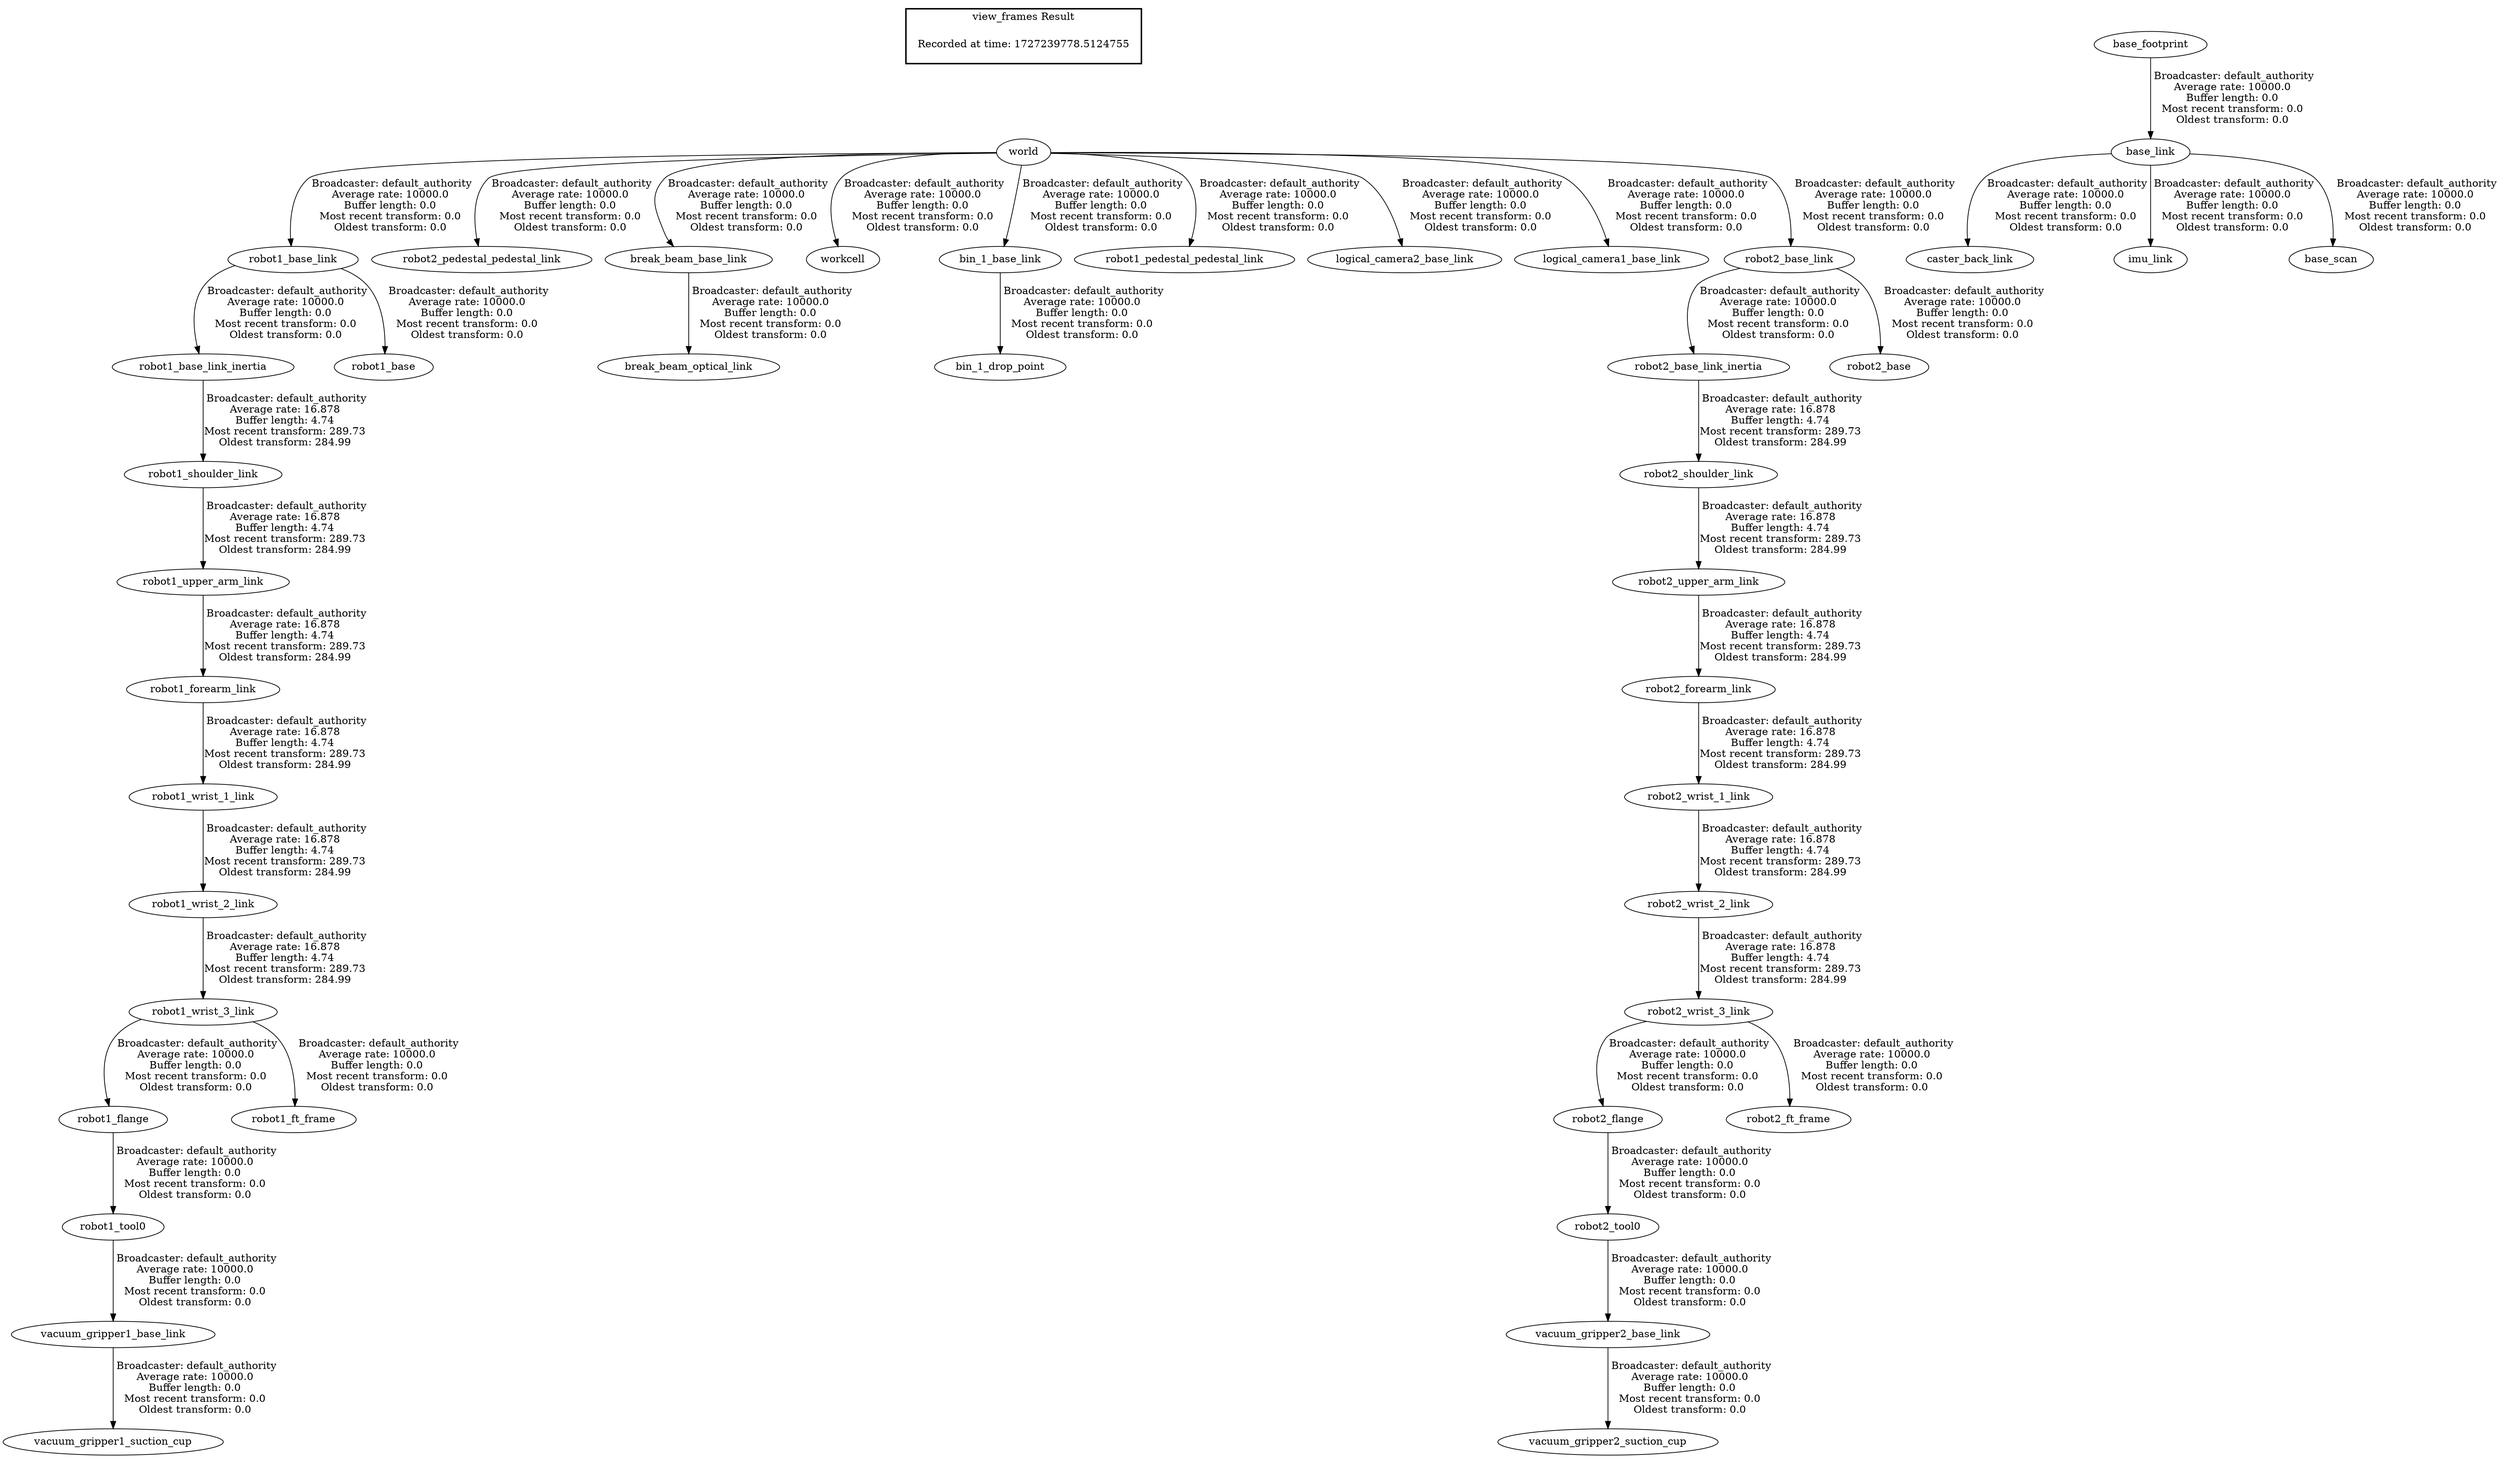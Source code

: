 digraph G {
"robot1_upper_arm_link" -> "robot1_forearm_link"[label=" Broadcaster: default_authority\nAverage rate: 16.878\nBuffer length: 4.74\nMost recent transform: 289.73\nOldest transform: 284.99\n"];
"robot1_shoulder_link" -> "robot1_upper_arm_link"[label=" Broadcaster: default_authority\nAverage rate: 16.878\nBuffer length: 4.74\nMost recent transform: 289.73\nOldest transform: 284.99\n"];
"robot1_base_link_inertia" -> "robot1_shoulder_link"[label=" Broadcaster: default_authority\nAverage rate: 16.878\nBuffer length: 4.74\nMost recent transform: 289.73\nOldest transform: 284.99\n"];
"robot1_base_link" -> "robot1_base_link_inertia"[label=" Broadcaster: default_authority\nAverage rate: 10000.0\nBuffer length: 0.0\nMost recent transform: 0.0\nOldest transform: 0.0\n"];
"robot1_forearm_link" -> "robot1_wrist_1_link"[label=" Broadcaster: default_authority\nAverage rate: 16.878\nBuffer length: 4.74\nMost recent transform: 289.73\nOldest transform: 284.99\n"];
"robot1_wrist_1_link" -> "robot1_wrist_2_link"[label=" Broadcaster: default_authority\nAverage rate: 16.878\nBuffer length: 4.74\nMost recent transform: 289.73\nOldest transform: 284.99\n"];
"robot1_wrist_2_link" -> "robot1_wrist_3_link"[label=" Broadcaster: default_authority\nAverage rate: 16.878\nBuffer length: 4.74\nMost recent transform: 289.73\nOldest transform: 284.99\n"];
"world" -> "robot2_pedestal_pedestal_link"[label=" Broadcaster: default_authority\nAverage rate: 10000.0\nBuffer length: 0.0\nMost recent transform: 0.0\nOldest transform: 0.0\n"];
"break_beam_base_link" -> "break_beam_optical_link"[label=" Broadcaster: default_authority\nAverage rate: 10000.0\nBuffer length: 0.0\nMost recent transform: 0.0\nOldest transform: 0.0\n"];
"world" -> "break_beam_base_link"[label=" Broadcaster: default_authority\nAverage rate: 10000.0\nBuffer length: 0.0\nMost recent transform: 0.0\nOldest transform: 0.0\n"];
"world" -> "workcell"[label=" Broadcaster: default_authority\nAverage rate: 10000.0\nBuffer length: 0.0\nMost recent transform: 0.0\nOldest transform: 0.0\n"];
"bin_1_base_link" -> "bin_1_drop_point"[label=" Broadcaster: default_authority\nAverage rate: 10000.0\nBuffer length: 0.0\nMost recent transform: 0.0\nOldest transform: 0.0\n"];
"world" -> "bin_1_base_link"[label=" Broadcaster: default_authority\nAverage rate: 10000.0\nBuffer length: 0.0\nMost recent transform: 0.0\nOldest transform: 0.0\n"];
"robot1_tool0" -> "vacuum_gripper1_base_link"[label=" Broadcaster: default_authority\nAverage rate: 10000.0\nBuffer length: 0.0\nMost recent transform: 0.0\nOldest transform: 0.0\n"];
"robot1_flange" -> "robot1_tool0"[label=" Broadcaster: default_authority\nAverage rate: 10000.0\nBuffer length: 0.0\nMost recent transform: 0.0\nOldest transform: 0.0\n"];
"world" -> "robot1_base_link"[label=" Broadcaster: default_authority\nAverage rate: 10000.0\nBuffer length: 0.0\nMost recent transform: 0.0\nOldest transform: 0.0\n"];
"robot1_base_link" -> "robot1_base"[label=" Broadcaster: default_authority\nAverage rate: 10000.0\nBuffer length: 0.0\nMost recent transform: 0.0\nOldest transform: 0.0\n"];
"robot1_wrist_3_link" -> "robot1_flange"[label=" Broadcaster: default_authority\nAverage rate: 10000.0\nBuffer length: 0.0\nMost recent transform: 0.0\nOldest transform: 0.0\n"];
"robot1_wrist_3_link" -> "robot1_ft_frame"[label=" Broadcaster: default_authority\nAverage rate: 10000.0\nBuffer length: 0.0\nMost recent transform: 0.0\nOldest transform: 0.0\n"];
"vacuum_gripper1_base_link" -> "vacuum_gripper1_suction_cup"[label=" Broadcaster: default_authority\nAverage rate: 10000.0\nBuffer length: 0.0\nMost recent transform: 0.0\nOldest transform: 0.0\n"];
"world" -> "robot1_pedestal_pedestal_link"[label=" Broadcaster: default_authority\nAverage rate: 10000.0\nBuffer length: 0.0\nMost recent transform: 0.0\nOldest transform: 0.0\n"];
"world" -> "logical_camera2_base_link"[label=" Broadcaster: default_authority\nAverage rate: 10000.0\nBuffer length: 0.0\nMost recent transform: 0.0\nOldest transform: 0.0\n"];
"world" -> "logical_camera1_base_link"[label=" Broadcaster: default_authority\nAverage rate: 10000.0\nBuffer length: 0.0\nMost recent transform: 0.0\nOldest transform: 0.0\n"];
"robot2_upper_arm_link" -> "robot2_forearm_link"[label=" Broadcaster: default_authority\nAverage rate: 16.878\nBuffer length: 4.74\nMost recent transform: 289.73\nOldest transform: 284.99\n"];
"robot2_shoulder_link" -> "robot2_upper_arm_link"[label=" Broadcaster: default_authority\nAverage rate: 16.878\nBuffer length: 4.74\nMost recent transform: 289.73\nOldest transform: 284.99\n"];
"robot2_base_link_inertia" -> "robot2_shoulder_link"[label=" Broadcaster: default_authority\nAverage rate: 16.878\nBuffer length: 4.74\nMost recent transform: 289.73\nOldest transform: 284.99\n"];
"robot2_base_link" -> "robot2_base_link_inertia"[label=" Broadcaster: default_authority\nAverage rate: 10000.0\nBuffer length: 0.0\nMost recent transform: 0.0\nOldest transform: 0.0\n"];
"robot2_forearm_link" -> "robot2_wrist_1_link"[label=" Broadcaster: default_authority\nAverage rate: 16.878\nBuffer length: 4.74\nMost recent transform: 289.73\nOldest transform: 284.99\n"];
"robot2_wrist_1_link" -> "robot2_wrist_2_link"[label=" Broadcaster: default_authority\nAverage rate: 16.878\nBuffer length: 4.74\nMost recent transform: 289.73\nOldest transform: 284.99\n"];
"robot2_wrist_2_link" -> "robot2_wrist_3_link"[label=" Broadcaster: default_authority\nAverage rate: 16.878\nBuffer length: 4.74\nMost recent transform: 289.73\nOldest transform: 284.99\n"];
"base_footprint" -> "base_link"[label=" Broadcaster: default_authority\nAverage rate: 10000.0\nBuffer length: 0.0\nMost recent transform: 0.0\nOldest transform: 0.0\n"];
"base_link" -> "caster_back_link"[label=" Broadcaster: default_authority\nAverage rate: 10000.0\nBuffer length: 0.0\nMost recent transform: 0.0\nOldest transform: 0.0\n"];
"base_link" -> "imu_link"[label=" Broadcaster: default_authority\nAverage rate: 10000.0\nBuffer length: 0.0\nMost recent transform: 0.0\nOldest transform: 0.0\n"];
"base_link" -> "base_scan"[label=" Broadcaster: default_authority\nAverage rate: 10000.0\nBuffer length: 0.0\nMost recent transform: 0.0\nOldest transform: 0.0\n"];
"robot2_tool0" -> "vacuum_gripper2_base_link"[label=" Broadcaster: default_authority\nAverage rate: 10000.0\nBuffer length: 0.0\nMost recent transform: 0.0\nOldest transform: 0.0\n"];
"robot2_flange" -> "robot2_tool0"[label=" Broadcaster: default_authority\nAverage rate: 10000.0\nBuffer length: 0.0\nMost recent transform: 0.0\nOldest transform: 0.0\n"];
"world" -> "robot2_base_link"[label=" Broadcaster: default_authority\nAverage rate: 10000.0\nBuffer length: 0.0\nMost recent transform: 0.0\nOldest transform: 0.0\n"];
"robot2_base_link" -> "robot2_base"[label=" Broadcaster: default_authority\nAverage rate: 10000.0\nBuffer length: 0.0\nMost recent transform: 0.0\nOldest transform: 0.0\n"];
"robot2_wrist_3_link" -> "robot2_flange"[label=" Broadcaster: default_authority\nAverage rate: 10000.0\nBuffer length: 0.0\nMost recent transform: 0.0\nOldest transform: 0.0\n"];
"robot2_wrist_3_link" -> "robot2_ft_frame"[label=" Broadcaster: default_authority\nAverage rate: 10000.0\nBuffer length: 0.0\nMost recent transform: 0.0\nOldest transform: 0.0\n"];
"vacuum_gripper2_base_link" -> "vacuum_gripper2_suction_cup"[label=" Broadcaster: default_authority\nAverage rate: 10000.0\nBuffer length: 0.0\nMost recent transform: 0.0\nOldest transform: 0.0\n"];
edge [style=invis];
 subgraph cluster_legend { style=bold; color=black; label ="view_frames Result";
"Recorded at time: 1727239778.5124755"[ shape=plaintext ] ;
}->"world";
}